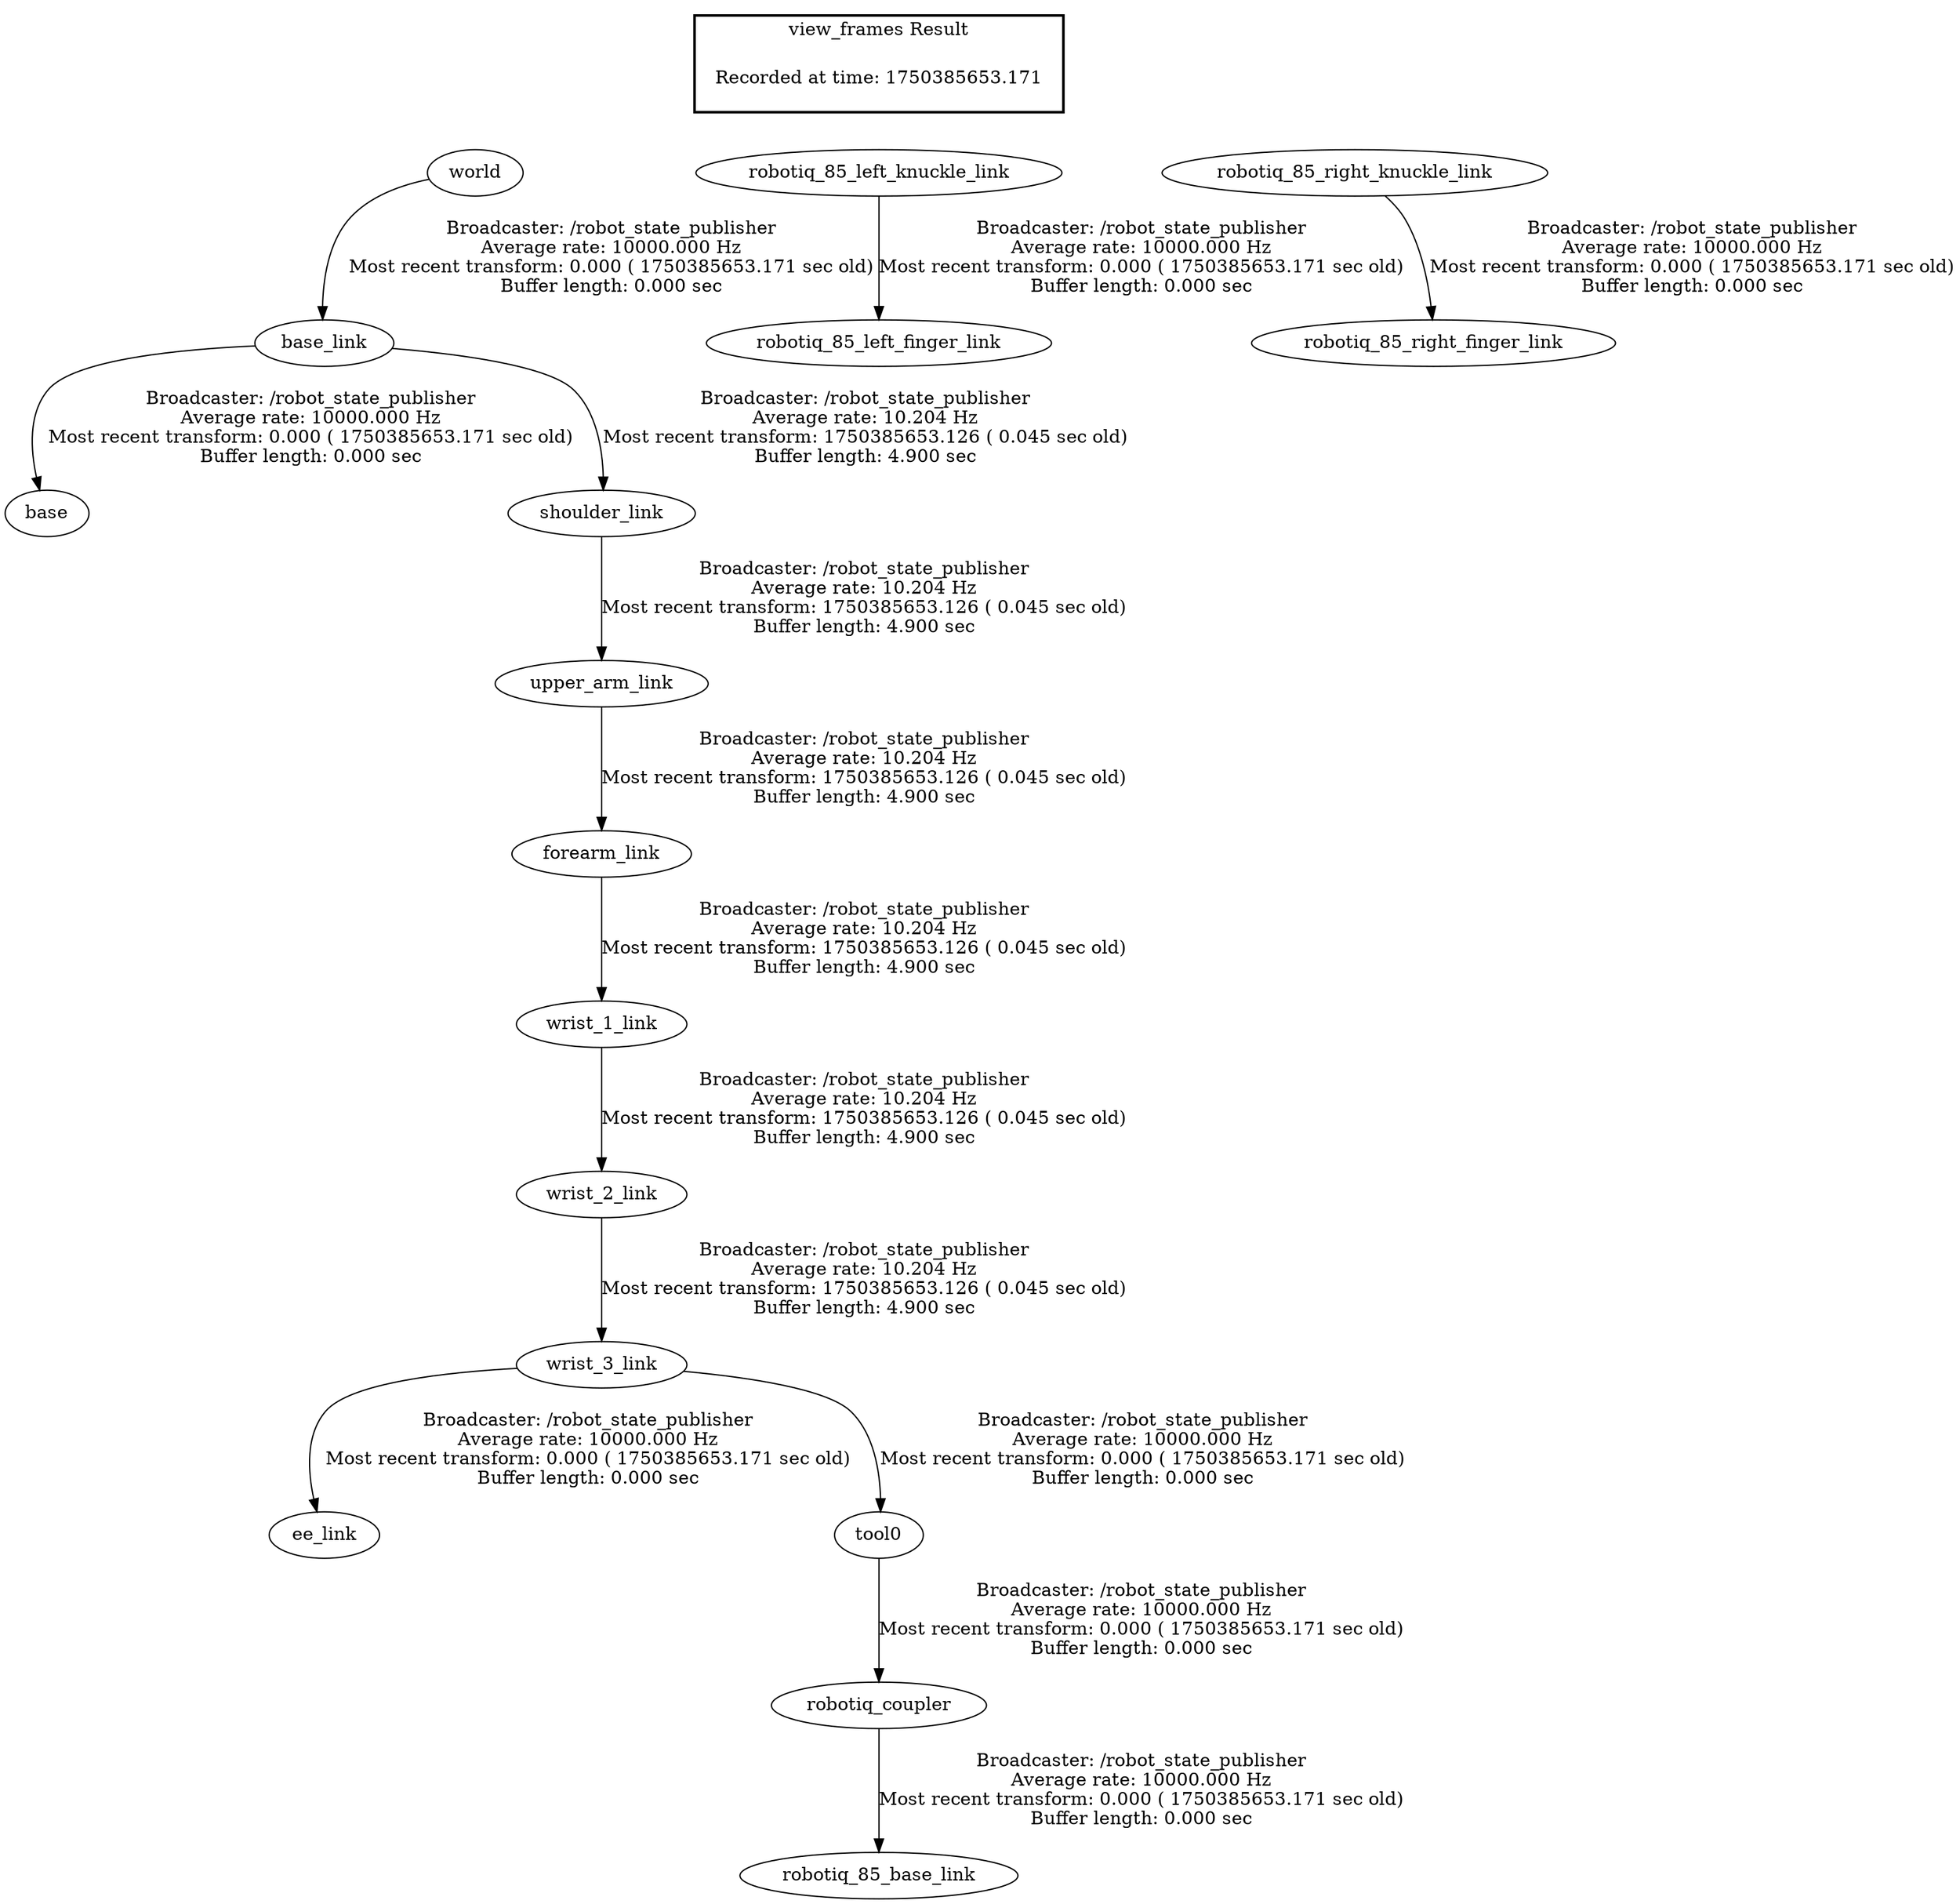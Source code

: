 digraph G {
"base_link" -> "base"[label="Broadcaster: /robot_state_publisher\nAverage rate: 10000.000 Hz\nMost recent transform: 0.000 ( 1750385653.171 sec old)\nBuffer length: 0.000 sec\n"];
"world" -> "base_link"[label="Broadcaster: /robot_state_publisher\nAverage rate: 10000.000 Hz\nMost recent transform: 0.000 ( 1750385653.171 sec old)\nBuffer length: 0.000 sec\n"];
"wrist_3_link" -> "ee_link"[label="Broadcaster: /robot_state_publisher\nAverage rate: 10000.000 Hz\nMost recent transform: 0.000 ( 1750385653.171 sec old)\nBuffer length: 0.000 sec\n"];
"wrist_2_link" -> "wrist_3_link"[label="Broadcaster: /robot_state_publisher\nAverage rate: 10.204 Hz\nMost recent transform: 1750385653.126 ( 0.045 sec old)\nBuffer length: 4.900 sec\n"];
"robotiq_coupler" -> "robotiq_85_base_link"[label="Broadcaster: /robot_state_publisher\nAverage rate: 10000.000 Hz\nMost recent transform: 0.000 ( 1750385653.171 sec old)\nBuffer length: 0.000 sec\n"];
"tool0" -> "robotiq_coupler"[label="Broadcaster: /robot_state_publisher\nAverage rate: 10000.000 Hz\nMost recent transform: 0.000 ( 1750385653.171 sec old)\nBuffer length: 0.000 sec\n"];
"robotiq_85_left_knuckle_link" -> "robotiq_85_left_finger_link"[label="Broadcaster: /robot_state_publisher\nAverage rate: 10000.000 Hz\nMost recent transform: 0.000 ( 1750385653.171 sec old)\nBuffer length: 0.000 sec\n"];
"robotiq_85_right_knuckle_link" -> "robotiq_85_right_finger_link"[label="Broadcaster: /robot_state_publisher\nAverage rate: 10000.000 Hz\nMost recent transform: 0.000 ( 1750385653.171 sec old)\nBuffer length: 0.000 sec\n"];
"wrist_3_link" -> "tool0"[label="Broadcaster: /robot_state_publisher\nAverage rate: 10000.000 Hz\nMost recent transform: 0.000 ( 1750385653.171 sec old)\nBuffer length: 0.000 sec\n"];
"upper_arm_link" -> "forearm_link"[label="Broadcaster: /robot_state_publisher\nAverage rate: 10.204 Hz\nMost recent transform: 1750385653.126 ( 0.045 sec old)\nBuffer length: 4.900 sec\n"];
"shoulder_link" -> "upper_arm_link"[label="Broadcaster: /robot_state_publisher\nAverage rate: 10.204 Hz\nMost recent transform: 1750385653.126 ( 0.045 sec old)\nBuffer length: 4.900 sec\n"];
"base_link" -> "shoulder_link"[label="Broadcaster: /robot_state_publisher\nAverage rate: 10.204 Hz\nMost recent transform: 1750385653.126 ( 0.045 sec old)\nBuffer length: 4.900 sec\n"];
"forearm_link" -> "wrist_1_link"[label="Broadcaster: /robot_state_publisher\nAverage rate: 10.204 Hz\nMost recent transform: 1750385653.126 ( 0.045 sec old)\nBuffer length: 4.900 sec\n"];
"wrist_1_link" -> "wrist_2_link"[label="Broadcaster: /robot_state_publisher\nAverage rate: 10.204 Hz\nMost recent transform: 1750385653.126 ( 0.045 sec old)\nBuffer length: 4.900 sec\n"];
edge [style=invis];
 subgraph cluster_legend { style=bold; color=black; label ="view_frames Result";
"Recorded at time: 1750385653.171"[ shape=plaintext ] ;
 }->"robotiq_85_left_knuckle_link";
edge [style=invis];
 subgraph cluster_legend { style=bold; color=black; label ="view_frames Result";
"Recorded at time: 1750385653.171"[ shape=plaintext ] ;
 }->"robotiq_85_right_knuckle_link";
edge [style=invis];
 subgraph cluster_legend { style=bold; color=black; label ="view_frames Result";
"Recorded at time: 1750385653.171"[ shape=plaintext ] ;
 }->"world";
}